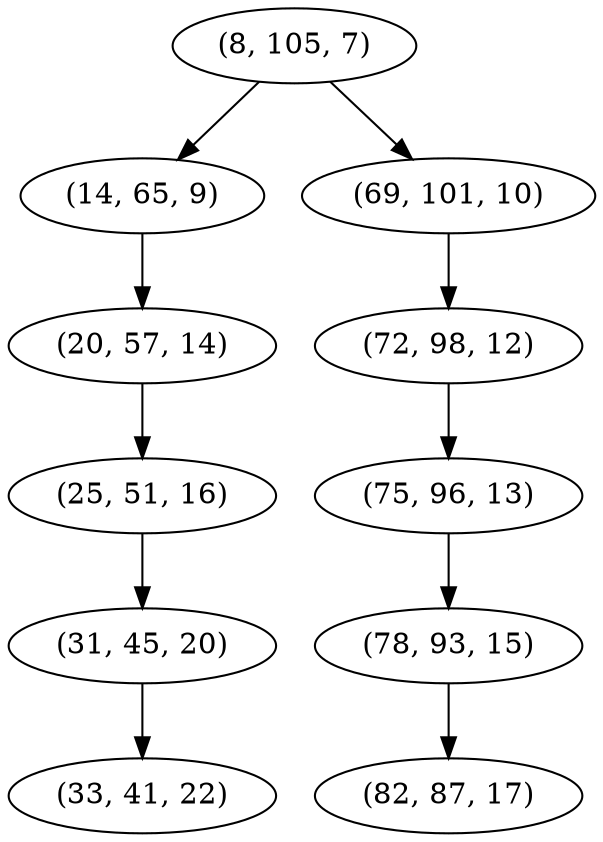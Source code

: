 digraph tree {
    "(8, 105, 7)";
    "(14, 65, 9)";
    "(20, 57, 14)";
    "(25, 51, 16)";
    "(31, 45, 20)";
    "(33, 41, 22)";
    "(69, 101, 10)";
    "(72, 98, 12)";
    "(75, 96, 13)";
    "(78, 93, 15)";
    "(82, 87, 17)";
    "(8, 105, 7)" -> "(14, 65, 9)";
    "(8, 105, 7)" -> "(69, 101, 10)";
    "(14, 65, 9)" -> "(20, 57, 14)";
    "(20, 57, 14)" -> "(25, 51, 16)";
    "(25, 51, 16)" -> "(31, 45, 20)";
    "(31, 45, 20)" -> "(33, 41, 22)";
    "(69, 101, 10)" -> "(72, 98, 12)";
    "(72, 98, 12)" -> "(75, 96, 13)";
    "(75, 96, 13)" -> "(78, 93, 15)";
    "(78, 93, 15)" -> "(82, 87, 17)";
}
